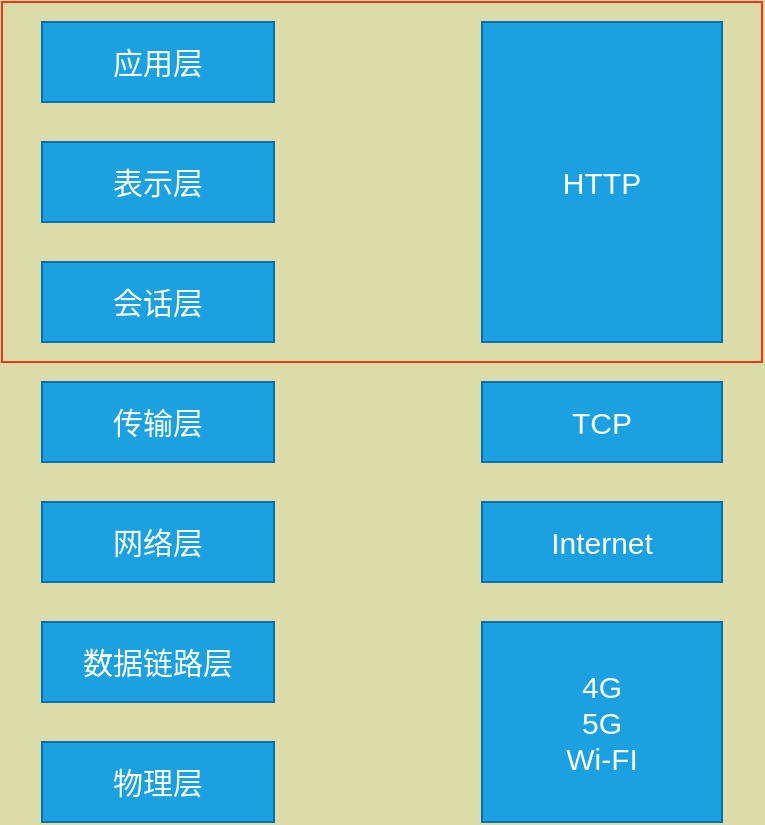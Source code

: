<mxfile>
    <diagram id="htqOmq-r2HkgxU-PrAn5" name="Page-1">
        <mxGraphModel dx="813" dy="632" grid="0" gridSize="10" guides="1" tooltips="1" connect="1" arrows="1" fold="1" page="1" pageScale="1" pageWidth="827" pageHeight="1169" background="#dcdca8" math="0" shadow="0">
            <root>
                <mxCell id="0"/>
                <mxCell id="1" parent="0"/>
                <mxCell id="2" value="应用层" style="rounded=0;whiteSpace=wrap;html=1;fillColor=#1ba1e2;fontColor=#ffffff;strokeColor=#006EAF;fontSize=15;" vertex="1" parent="1">
                    <mxGeometry x="170" y="60" width="116" height="40" as="geometry"/>
                </mxCell>
                <mxCell id="3" value="表示层" style="rounded=0;whiteSpace=wrap;html=1;fillColor=#1ba1e2;fontColor=#ffffff;strokeColor=#006EAF;fontSize=15;" vertex="1" parent="1">
                    <mxGeometry x="170" y="120" width="116" height="40" as="geometry"/>
                </mxCell>
                <mxCell id="4" value="会话层" style="rounded=0;whiteSpace=wrap;html=1;fillColor=#1ba1e2;fontColor=#ffffff;strokeColor=#006EAF;fontSize=15;" vertex="1" parent="1">
                    <mxGeometry x="170" y="180" width="116" height="40" as="geometry"/>
                </mxCell>
                <mxCell id="5" value="传输层" style="rounded=0;whiteSpace=wrap;html=1;fillColor=#1ba1e2;fontColor=#ffffff;strokeColor=#006EAF;fontSize=15;" vertex="1" parent="1">
                    <mxGeometry x="170" y="240" width="116" height="40" as="geometry"/>
                </mxCell>
                <mxCell id="6" value="网络层" style="rounded=0;whiteSpace=wrap;html=1;fillColor=#1ba1e2;fontColor=#ffffff;strokeColor=#006EAF;fontSize=15;" vertex="1" parent="1">
                    <mxGeometry x="170" y="300" width="116" height="40" as="geometry"/>
                </mxCell>
                <mxCell id="8" value="数据链路层" style="rounded=0;whiteSpace=wrap;html=1;fillColor=#1ba1e2;fontColor=#ffffff;strokeColor=#006EAF;fontSize=15;" vertex="1" parent="1">
                    <mxGeometry x="170" y="360" width="116" height="40" as="geometry"/>
                </mxCell>
                <mxCell id="9" value="物理层" style="rounded=0;whiteSpace=wrap;html=1;fillColor=#1ba1e2;fontColor=#ffffff;strokeColor=#006EAF;fontSize=15;" vertex="1" parent="1">
                    <mxGeometry x="170" y="420" width="116" height="40" as="geometry"/>
                </mxCell>
                <mxCell id="10" value="HTTP" style="rounded=0;whiteSpace=wrap;html=1;fillColor=#1ba1e2;fontColor=#ffffff;strokeColor=#006EAF;fontSize=15;" vertex="1" parent="1">
                    <mxGeometry x="390" y="60" width="120" height="160" as="geometry"/>
                </mxCell>
                <mxCell id="11" value="TCP" style="rounded=0;whiteSpace=wrap;html=1;fillColor=#1ba1e2;fontColor=#ffffff;strokeColor=#006EAF;fontSize=15;" vertex="1" parent="1">
                    <mxGeometry x="390" y="240" width="120" height="40" as="geometry"/>
                </mxCell>
                <mxCell id="12" value="Internet" style="rounded=0;whiteSpace=wrap;html=1;fillColor=#1ba1e2;fontColor=#ffffff;strokeColor=#006EAF;fontSize=15;" vertex="1" parent="1">
                    <mxGeometry x="390" y="300" width="120" height="40" as="geometry"/>
                </mxCell>
                <mxCell id="13" value="4G&lt;br&gt;5G&lt;br&gt;Wi-FI" style="rounded=0;whiteSpace=wrap;html=1;fillColor=#1ba1e2;fontColor=#ffffff;strokeColor=#006EAF;fontSize=15;" vertex="1" parent="1">
                    <mxGeometry x="390" y="360" width="120" height="100" as="geometry"/>
                </mxCell>
                <mxCell id="14" value="" style="rounded=0;whiteSpace=wrap;html=1;fontSize=15;fillColor=none;strokeColor=#F0371A;" vertex="1" parent="1">
                    <mxGeometry x="150" y="50" width="380" height="180" as="geometry"/>
                </mxCell>
            </root>
        </mxGraphModel>
    </diagram>
</mxfile>